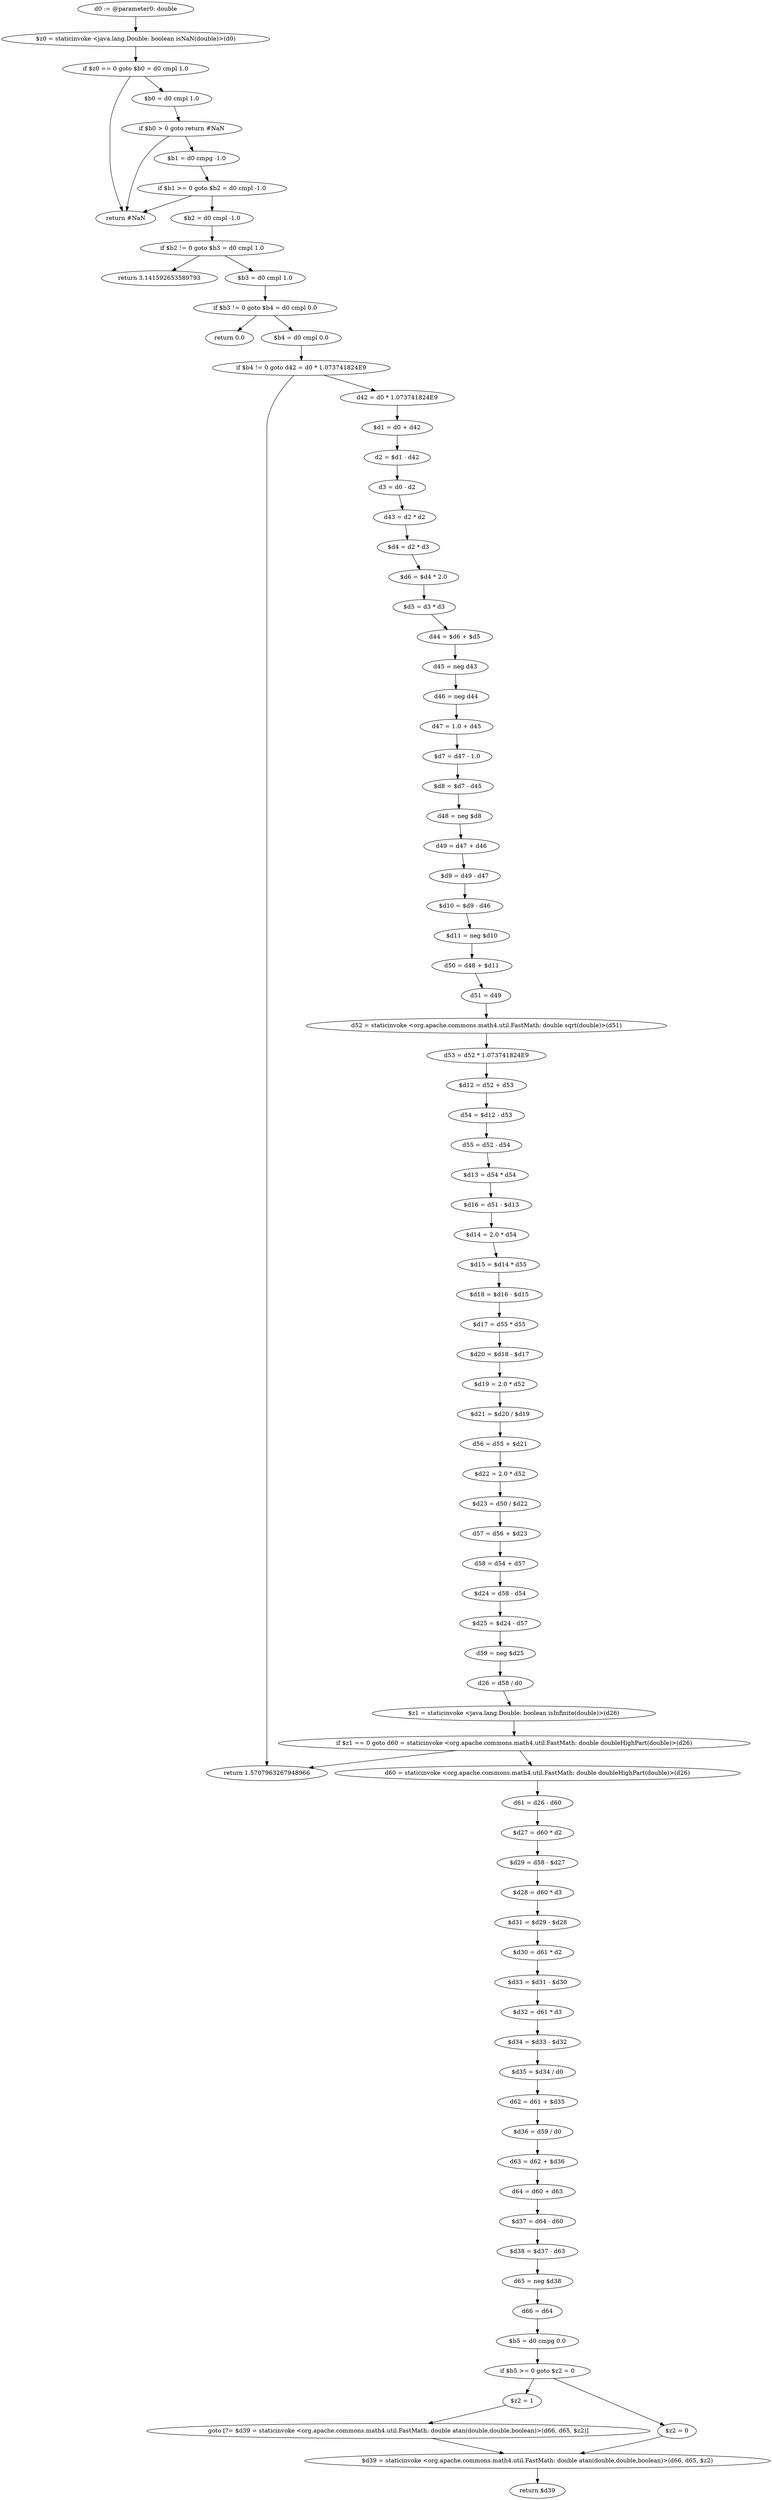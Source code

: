 digraph "unitGraph" {
    "d0 := @parameter0: double"
    "$z0 = staticinvoke <java.lang.Double: boolean isNaN(double)>(d0)"
    "if $z0 == 0 goto $b0 = d0 cmpl 1.0"
    "return #NaN"
    "$b0 = d0 cmpl 1.0"
    "if $b0 > 0 goto return #NaN"
    "$b1 = d0 cmpg -1.0"
    "if $b1 >= 0 goto $b2 = d0 cmpl -1.0"
    "$b2 = d0 cmpl -1.0"
    "if $b2 != 0 goto $b3 = d0 cmpl 1.0"
    "return 3.141592653589793"
    "$b3 = d0 cmpl 1.0"
    "if $b3 != 0 goto $b4 = d0 cmpl 0.0"
    "return 0.0"
    "$b4 = d0 cmpl 0.0"
    "if $b4 != 0 goto d42 = d0 * 1.073741824E9"
    "return 1.5707963267948966"
    "d42 = d0 * 1.073741824E9"
    "$d1 = d0 + d42"
    "d2 = $d1 - d42"
    "d3 = d0 - d2"
    "d43 = d2 * d2"
    "$d4 = d2 * d3"
    "$d6 = $d4 * 2.0"
    "$d5 = d3 * d3"
    "d44 = $d6 + $d5"
    "d45 = neg d43"
    "d46 = neg d44"
    "d47 = 1.0 + d45"
    "$d7 = d47 - 1.0"
    "$d8 = $d7 - d45"
    "d48 = neg $d8"
    "d49 = d47 + d46"
    "$d9 = d49 - d47"
    "$d10 = $d9 - d46"
    "$d11 = neg $d10"
    "d50 = d48 + $d11"
    "d51 = d49"
    "d52 = staticinvoke <org.apache.commons.math4.util.FastMath: double sqrt(double)>(d51)"
    "d53 = d52 * 1.073741824E9"
    "$d12 = d52 + d53"
    "d54 = $d12 - d53"
    "d55 = d52 - d54"
    "$d13 = d54 * d54"
    "$d16 = d51 - $d13"
    "$d14 = 2.0 * d54"
    "$d15 = $d14 * d55"
    "$d18 = $d16 - $d15"
    "$d17 = d55 * d55"
    "$d20 = $d18 - $d17"
    "$d19 = 2.0 * d52"
    "$d21 = $d20 / $d19"
    "d56 = d55 + $d21"
    "$d22 = 2.0 * d52"
    "$d23 = d50 / $d22"
    "d57 = d56 + $d23"
    "d58 = d54 + d57"
    "$d24 = d58 - d54"
    "$d25 = $d24 - d57"
    "d59 = neg $d25"
    "d26 = d58 / d0"
    "$z1 = staticinvoke <java.lang.Double: boolean isInfinite(double)>(d26)"
    "if $z1 == 0 goto d60 = staticinvoke <org.apache.commons.math4.util.FastMath: double doubleHighPart(double)>(d26)"
    "d60 = staticinvoke <org.apache.commons.math4.util.FastMath: double doubleHighPart(double)>(d26)"
    "d61 = d26 - d60"
    "$d27 = d60 * d2"
    "$d29 = d58 - $d27"
    "$d28 = d60 * d3"
    "$d31 = $d29 - $d28"
    "$d30 = d61 * d2"
    "$d33 = $d31 - $d30"
    "$d32 = d61 * d3"
    "$d34 = $d33 - $d32"
    "$d35 = $d34 / d0"
    "d62 = d61 + $d35"
    "$d36 = d59 / d0"
    "d63 = d62 + $d36"
    "d64 = d60 + d63"
    "$d37 = d64 - d60"
    "$d38 = $d37 - d63"
    "d65 = neg $d38"
    "d66 = d64"
    "$b5 = d0 cmpg 0.0"
    "if $b5 >= 0 goto $z2 = 0"
    "$z2 = 1"
    "goto [?= $d39 = staticinvoke <org.apache.commons.math4.util.FastMath: double atan(double,double,boolean)>(d66, d65, $z2)]"
    "$z2 = 0"
    "$d39 = staticinvoke <org.apache.commons.math4.util.FastMath: double atan(double,double,boolean)>(d66, d65, $z2)"
    "return $d39"
    "d0 := @parameter0: double"->"$z0 = staticinvoke <java.lang.Double: boolean isNaN(double)>(d0)";
    "$z0 = staticinvoke <java.lang.Double: boolean isNaN(double)>(d0)"->"if $z0 == 0 goto $b0 = d0 cmpl 1.0";
    "if $z0 == 0 goto $b0 = d0 cmpl 1.0"->"return #NaN";
    "if $z0 == 0 goto $b0 = d0 cmpl 1.0"->"$b0 = d0 cmpl 1.0";
    "$b0 = d0 cmpl 1.0"->"if $b0 > 0 goto return #NaN";
    "if $b0 > 0 goto return #NaN"->"$b1 = d0 cmpg -1.0";
    "if $b0 > 0 goto return #NaN"->"return #NaN";
    "$b1 = d0 cmpg -1.0"->"if $b1 >= 0 goto $b2 = d0 cmpl -1.0";
    "if $b1 >= 0 goto $b2 = d0 cmpl -1.0"->"return #NaN";
    "if $b1 >= 0 goto $b2 = d0 cmpl -1.0"->"$b2 = d0 cmpl -1.0";
    "$b2 = d0 cmpl -1.0"->"if $b2 != 0 goto $b3 = d0 cmpl 1.0";
    "if $b2 != 0 goto $b3 = d0 cmpl 1.0"->"return 3.141592653589793";
    "if $b2 != 0 goto $b3 = d0 cmpl 1.0"->"$b3 = d0 cmpl 1.0";
    "$b3 = d0 cmpl 1.0"->"if $b3 != 0 goto $b4 = d0 cmpl 0.0";
    "if $b3 != 0 goto $b4 = d0 cmpl 0.0"->"return 0.0";
    "if $b3 != 0 goto $b4 = d0 cmpl 0.0"->"$b4 = d0 cmpl 0.0";
    "$b4 = d0 cmpl 0.0"->"if $b4 != 0 goto d42 = d0 * 1.073741824E9";
    "if $b4 != 0 goto d42 = d0 * 1.073741824E9"->"return 1.5707963267948966";
    "if $b4 != 0 goto d42 = d0 * 1.073741824E9"->"d42 = d0 * 1.073741824E9";
    "d42 = d0 * 1.073741824E9"->"$d1 = d0 + d42";
    "$d1 = d0 + d42"->"d2 = $d1 - d42";
    "d2 = $d1 - d42"->"d3 = d0 - d2";
    "d3 = d0 - d2"->"d43 = d2 * d2";
    "d43 = d2 * d2"->"$d4 = d2 * d3";
    "$d4 = d2 * d3"->"$d6 = $d4 * 2.0";
    "$d6 = $d4 * 2.0"->"$d5 = d3 * d3";
    "$d5 = d3 * d3"->"d44 = $d6 + $d5";
    "d44 = $d6 + $d5"->"d45 = neg d43";
    "d45 = neg d43"->"d46 = neg d44";
    "d46 = neg d44"->"d47 = 1.0 + d45";
    "d47 = 1.0 + d45"->"$d7 = d47 - 1.0";
    "$d7 = d47 - 1.0"->"$d8 = $d7 - d45";
    "$d8 = $d7 - d45"->"d48 = neg $d8";
    "d48 = neg $d8"->"d49 = d47 + d46";
    "d49 = d47 + d46"->"$d9 = d49 - d47";
    "$d9 = d49 - d47"->"$d10 = $d9 - d46";
    "$d10 = $d9 - d46"->"$d11 = neg $d10";
    "$d11 = neg $d10"->"d50 = d48 + $d11";
    "d50 = d48 + $d11"->"d51 = d49";
    "d51 = d49"->"d52 = staticinvoke <org.apache.commons.math4.util.FastMath: double sqrt(double)>(d51)";
    "d52 = staticinvoke <org.apache.commons.math4.util.FastMath: double sqrt(double)>(d51)"->"d53 = d52 * 1.073741824E9";
    "d53 = d52 * 1.073741824E9"->"$d12 = d52 + d53";
    "$d12 = d52 + d53"->"d54 = $d12 - d53";
    "d54 = $d12 - d53"->"d55 = d52 - d54";
    "d55 = d52 - d54"->"$d13 = d54 * d54";
    "$d13 = d54 * d54"->"$d16 = d51 - $d13";
    "$d16 = d51 - $d13"->"$d14 = 2.0 * d54";
    "$d14 = 2.0 * d54"->"$d15 = $d14 * d55";
    "$d15 = $d14 * d55"->"$d18 = $d16 - $d15";
    "$d18 = $d16 - $d15"->"$d17 = d55 * d55";
    "$d17 = d55 * d55"->"$d20 = $d18 - $d17";
    "$d20 = $d18 - $d17"->"$d19 = 2.0 * d52";
    "$d19 = 2.0 * d52"->"$d21 = $d20 / $d19";
    "$d21 = $d20 / $d19"->"d56 = d55 + $d21";
    "d56 = d55 + $d21"->"$d22 = 2.0 * d52";
    "$d22 = 2.0 * d52"->"$d23 = d50 / $d22";
    "$d23 = d50 / $d22"->"d57 = d56 + $d23";
    "d57 = d56 + $d23"->"d58 = d54 + d57";
    "d58 = d54 + d57"->"$d24 = d58 - d54";
    "$d24 = d58 - d54"->"$d25 = $d24 - d57";
    "$d25 = $d24 - d57"->"d59 = neg $d25";
    "d59 = neg $d25"->"d26 = d58 / d0";
    "d26 = d58 / d0"->"$z1 = staticinvoke <java.lang.Double: boolean isInfinite(double)>(d26)";
    "$z1 = staticinvoke <java.lang.Double: boolean isInfinite(double)>(d26)"->"if $z1 == 0 goto d60 = staticinvoke <org.apache.commons.math4.util.FastMath: double doubleHighPart(double)>(d26)";
    "if $z1 == 0 goto d60 = staticinvoke <org.apache.commons.math4.util.FastMath: double doubleHighPart(double)>(d26)"->"return 1.5707963267948966";
    "if $z1 == 0 goto d60 = staticinvoke <org.apache.commons.math4.util.FastMath: double doubleHighPart(double)>(d26)"->"d60 = staticinvoke <org.apache.commons.math4.util.FastMath: double doubleHighPart(double)>(d26)";
    "d60 = staticinvoke <org.apache.commons.math4.util.FastMath: double doubleHighPart(double)>(d26)"->"d61 = d26 - d60";
    "d61 = d26 - d60"->"$d27 = d60 * d2";
    "$d27 = d60 * d2"->"$d29 = d58 - $d27";
    "$d29 = d58 - $d27"->"$d28 = d60 * d3";
    "$d28 = d60 * d3"->"$d31 = $d29 - $d28";
    "$d31 = $d29 - $d28"->"$d30 = d61 * d2";
    "$d30 = d61 * d2"->"$d33 = $d31 - $d30";
    "$d33 = $d31 - $d30"->"$d32 = d61 * d3";
    "$d32 = d61 * d3"->"$d34 = $d33 - $d32";
    "$d34 = $d33 - $d32"->"$d35 = $d34 / d0";
    "$d35 = $d34 / d0"->"d62 = d61 + $d35";
    "d62 = d61 + $d35"->"$d36 = d59 / d0";
    "$d36 = d59 / d0"->"d63 = d62 + $d36";
    "d63 = d62 + $d36"->"d64 = d60 + d63";
    "d64 = d60 + d63"->"$d37 = d64 - d60";
    "$d37 = d64 - d60"->"$d38 = $d37 - d63";
    "$d38 = $d37 - d63"->"d65 = neg $d38";
    "d65 = neg $d38"->"d66 = d64";
    "d66 = d64"->"$b5 = d0 cmpg 0.0";
    "$b5 = d0 cmpg 0.0"->"if $b5 >= 0 goto $z2 = 0";
    "if $b5 >= 0 goto $z2 = 0"->"$z2 = 1";
    "if $b5 >= 0 goto $z2 = 0"->"$z2 = 0";
    "$z2 = 1"->"goto [?= $d39 = staticinvoke <org.apache.commons.math4.util.FastMath: double atan(double,double,boolean)>(d66, d65, $z2)]";
    "goto [?= $d39 = staticinvoke <org.apache.commons.math4.util.FastMath: double atan(double,double,boolean)>(d66, d65, $z2)]"->"$d39 = staticinvoke <org.apache.commons.math4.util.FastMath: double atan(double,double,boolean)>(d66, d65, $z2)";
    "$z2 = 0"->"$d39 = staticinvoke <org.apache.commons.math4.util.FastMath: double atan(double,double,boolean)>(d66, d65, $z2)";
    "$d39 = staticinvoke <org.apache.commons.math4.util.FastMath: double atan(double,double,boolean)>(d66, d65, $z2)"->"return $d39";
}
